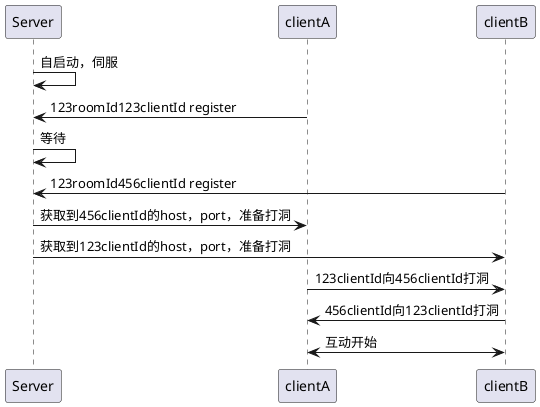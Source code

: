 @startuml
Server -> Server: 自启动，伺服
clientA -> Server: 123roomId123clientId register
Server -> Server: 等待

clientB -> Server: 123roomId456clientId register
Server -> clientA: 获取到456clientId的host，port，准备打洞
Server -> clientB: 获取到123clientId的host，port，准备打洞
clientA -> clientB: 123clientId向456clientId打洞
clientB -> clientA: 456clientId向123clientId打洞
clientA <-> clientB: 互动开始
@enduml